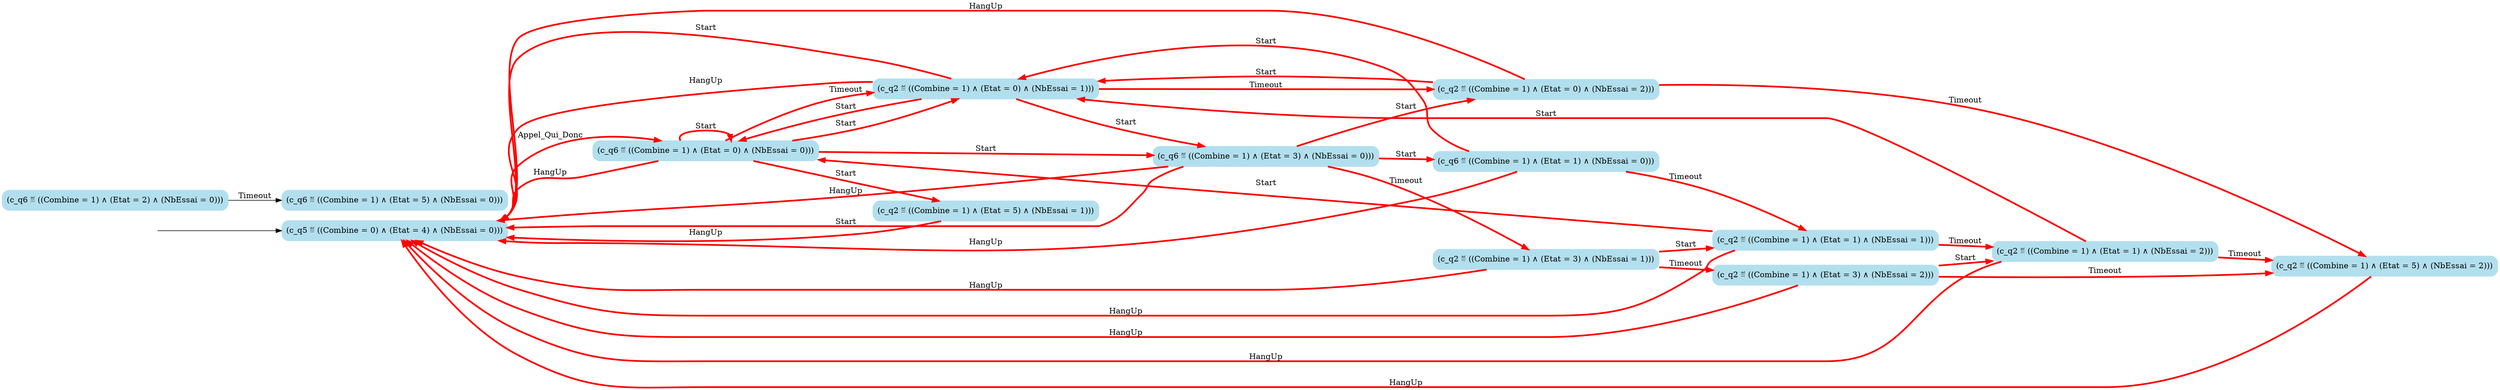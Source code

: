 digraph G {

	rankdir = LR;

	start_c_q5_73[style=invisible];

	node[shape=box, style="rounded, filled", color=lightblue2];

	c_q6_57[label="(c_q6 ≝ ((Combine = 1) ∧ (Etat = 0) ∧ (NbEssai = 0)))"];
	c_q2_40[label="(c_q2 ≝ ((Combine = 1) ∧ (Etat = 0) ∧ (NbEssai = 2)))"];
	c_q2_60[label="(c_q2 ≝ ((Combine = 1) ∧ (Etat = 1) ∧ (NbEssai = 1)))"];
	c_q2_74[label="(c_q2 ≝ ((Combine = 1) ∧ (Etat = 0) ∧ (NbEssai = 1)))"];
	c_q2_72[label="(c_q2 ≝ ((Combine = 1) ∧ (Etat = 1) ∧ (NbEssai = 2)))"];
	c_q6_75[label="(c_q6 ≝ ((Combine = 1) ∧ (Etat = 3) ∧ (NbEssai = 0)))"];
	c_q5_73[label="(c_q5 ≝ ((Combine = 0) ∧ (Etat = 4) ∧ (NbEssai = 0)))"];
	c_q6_52[label="(c_q6 ≝ ((Combine = 1) ∧ (Etat = 1) ∧ (NbEssai = 0)))"];
	c_q6_16[label="(c_q6 ≝ ((Combine = 1) ∧ (Etat = 2) ∧ (NbEssai = 0)))"];
	c_q6_17[label="(c_q6 ≝ ((Combine = 1) ∧ (Etat = 5) ∧ (NbEssai = 0)))"];
	c_q2_71[label="(c_q2 ≝ ((Combine = 1) ∧ (Etat = 5) ∧ (NbEssai = 2)))"];
	c_q2_42[label="(c_q2 ≝ ((Combine = 1) ∧ (Etat = 5) ∧ (NbEssai = 1)))"];
	c_q2_46[label="(c_q2 ≝ ((Combine = 1) ∧ (Etat = 3) ∧ (NbEssai = 1)))"];
	c_q2_66[label="(c_q2 ≝ ((Combine = 1) ∧ (Etat = 3) ∧ (NbEssai = 2)))"];

	start_c_q5_73 -> c_q5_73;
	c_q5_73 -> c_q6_57[label="Appel_Qui_Donc", penwidth=3, color=red];
	c_q2_46 -> c_q2_60[label="Start", penwidth=3, color=red];
	c_q2_74 -> c_q2_40[label="Timeout", penwidth=3, color=red];
	c_q2_74 -> c_q5_73[label="Start", penwidth=3, color=red];
	c_q2_74 -> c_q5_73[label="HangUp", penwidth=3, color=red];
	c_q2_74 -> c_q6_57[label="Start", penwidth=3, color=red];
	c_q6_57 -> c_q6_75[label="Start", penwidth=3, color=red];
	c_q6_57 -> c_q6_57[label="Start", penwidth=3, color=red];
	c_q6_16 -> c_q6_17[label="Timeout"];
	c_q6_75 -> c_q2_40[label="Start", penwidth=3, color=red];
	c_q6_57 -> c_q2_42[label="Start", penwidth=3, color=red];
	c_q6_75 -> c_q2_46[label="Timeout", penwidth=3, color=red];
	c_q6_75 -> c_q5_73[label="Start", penwidth=3, color=red];
	c_q6_75 -> c_q5_73[label="HangUp", penwidth=3, color=red];
	c_q6_57 -> c_q2_74[label="Start", penwidth=3, color=red];
	c_q6_57 -> c_q2_74[label="Timeout", penwidth=3, color=red];
	c_q6_57 -> c_q5_73[label="HangUp", penwidth=3, color=red];
	c_q6_75 -> c_q6_52[label="Start", penwidth=3, color=red];
	c_q2_40 -> c_q2_74[label="Start", penwidth=3, color=red];
	c_q2_40 -> c_q2_71[label="Timeout", penwidth=3, color=red];
	c_q2_40 -> c_q5_73[label="HangUp", penwidth=3, color=red];
	c_q2_42 -> c_q5_73[label="HangUp", penwidth=3, color=red];
	c_q2_46 -> c_q2_66[label="Timeout", penwidth=3, color=red];
	c_q2_46 -> c_q5_73[label="HangUp", penwidth=3, color=red];
	c_q6_52 -> c_q2_74[label="Start", penwidth=3, color=red];
	c_q6_52 -> c_q2_60[label="Timeout", penwidth=3, color=red];
	c_q6_52 -> c_q5_73[label="HangUp", penwidth=3, color=red];
	c_q2_71 -> c_q5_73[label="HangUp", penwidth=3, color=red];
	c_q2_60 -> c_q6_57[label="Start", penwidth=3, color=red];
	c_q2_60 -> c_q2_72[label="Timeout", penwidth=3, color=red];
	c_q2_60 -> c_q5_73[label="HangUp", penwidth=3, color=red];
	c_q2_66 -> c_q2_72[label="Start", penwidth=3, color=red];
	c_q2_66 -> c_q2_71[label="Timeout", penwidth=3, color=red];
	c_q2_66 -> c_q5_73[label="HangUp", penwidth=3, color=red];
	c_q2_72 -> c_q2_74[label="Start", penwidth=3, color=red];
	c_q2_72 -> c_q2_71[label="Timeout", penwidth=3, color=red];
	c_q2_72 -> c_q5_73[label="HangUp", penwidth=3, color=red];
	c_q2_74 -> c_q6_75[label="Start", penwidth=3, color=red];

}